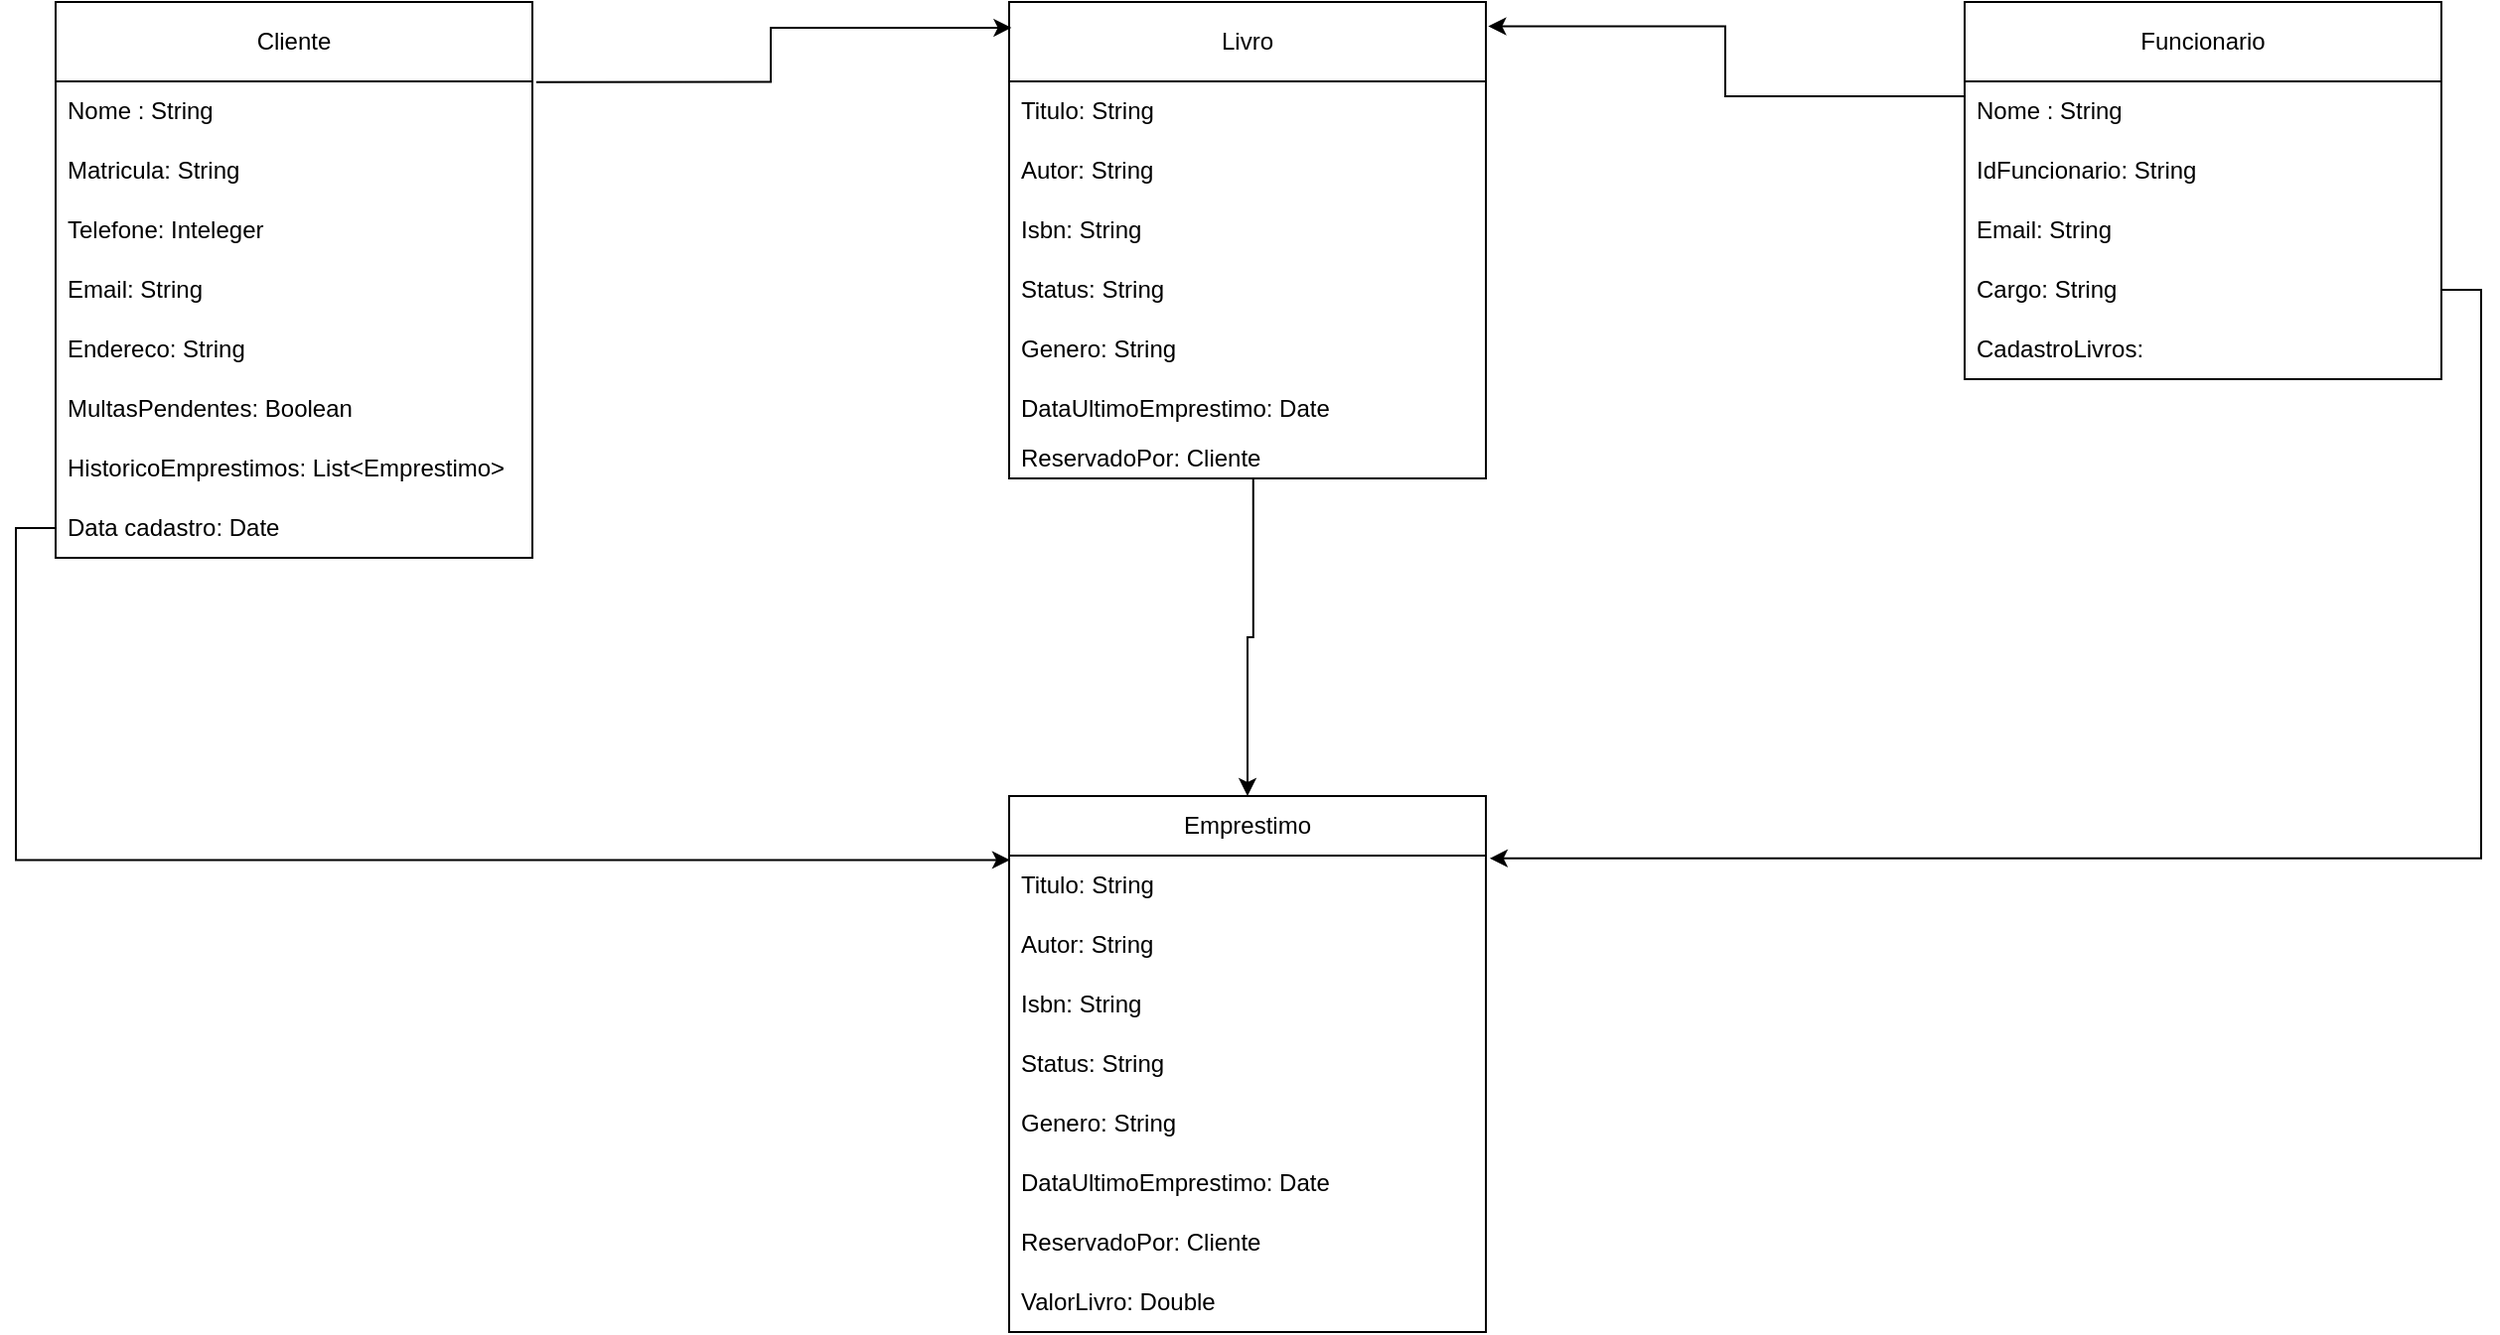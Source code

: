 <mxfile version="28.2.3">
  <diagram name="Página-1" id="cAiCee32Spz5GxGyyXjp">
    <mxGraphModel dx="1489" dy="814" grid="1" gridSize="10" guides="1" tooltips="1" connect="1" arrows="1" fold="1" page="1" pageScale="1" pageWidth="827" pageHeight="1169" math="0" shadow="0">
      <root>
        <mxCell id="0" />
        <mxCell id="1" parent="0" />
        <mxCell id="3L21-d3gpoZuH5gP7RXn-5" value="Cliente" style="swimlane;fontStyle=0;childLayout=stackLayout;horizontal=1;startSize=40;horizontalStack=0;resizeParent=1;resizeParentMax=0;resizeLast=0;collapsible=1;marginBottom=0;whiteSpace=wrap;html=1;" vertex="1" parent="1">
          <mxGeometry x="40" y="80" width="240" height="280" as="geometry" />
        </mxCell>
        <mxCell id="3L21-d3gpoZuH5gP7RXn-6" value="Nome : String" style="text;strokeColor=none;fillColor=none;align=left;verticalAlign=middle;spacingLeft=4;spacingRight=4;overflow=hidden;points=[[0,0.5],[1,0.5]];portConstraint=eastwest;rotatable=0;whiteSpace=wrap;html=1;" vertex="1" parent="3L21-d3gpoZuH5gP7RXn-5">
          <mxGeometry y="40" width="240" height="30" as="geometry" />
        </mxCell>
        <mxCell id="3L21-d3gpoZuH5gP7RXn-7" value="Matricula: String" style="text;strokeColor=none;fillColor=none;align=left;verticalAlign=middle;spacingLeft=4;spacingRight=4;overflow=hidden;points=[[0,0.5],[1,0.5]];portConstraint=eastwest;rotatable=0;whiteSpace=wrap;html=1;" vertex="1" parent="3L21-d3gpoZuH5gP7RXn-5">
          <mxGeometry y="70" width="240" height="30" as="geometry" />
        </mxCell>
        <mxCell id="3L21-d3gpoZuH5gP7RXn-8" value="Telefone: Inteleger" style="text;strokeColor=none;fillColor=none;align=left;verticalAlign=middle;spacingLeft=4;spacingRight=4;overflow=hidden;points=[[0,0.5],[1,0.5]];portConstraint=eastwest;rotatable=0;whiteSpace=wrap;html=1;" vertex="1" parent="3L21-d3gpoZuH5gP7RXn-5">
          <mxGeometry y="100" width="240" height="30" as="geometry" />
        </mxCell>
        <mxCell id="3L21-d3gpoZuH5gP7RXn-10" value="Email: String" style="text;strokeColor=none;fillColor=none;align=left;verticalAlign=middle;spacingLeft=4;spacingRight=4;overflow=hidden;points=[[0,0.5],[1,0.5]];portConstraint=eastwest;rotatable=0;whiteSpace=wrap;html=1;" vertex="1" parent="3L21-d3gpoZuH5gP7RXn-5">
          <mxGeometry y="130" width="240" height="30" as="geometry" />
        </mxCell>
        <mxCell id="3L21-d3gpoZuH5gP7RXn-11" value="Endereco: String" style="text;strokeColor=none;fillColor=none;align=left;verticalAlign=middle;spacingLeft=4;spacingRight=4;overflow=hidden;points=[[0,0.5],[1,0.5]];portConstraint=eastwest;rotatable=0;whiteSpace=wrap;html=1;" vertex="1" parent="3L21-d3gpoZuH5gP7RXn-5">
          <mxGeometry y="160" width="240" height="30" as="geometry" />
        </mxCell>
        <mxCell id="3L21-d3gpoZuH5gP7RXn-12" value="MultasPendentes: Boolean&amp;nbsp;" style="text;strokeColor=none;fillColor=none;align=left;verticalAlign=middle;spacingLeft=4;spacingRight=4;overflow=hidden;points=[[0,0.5],[1,0.5]];portConstraint=eastwest;rotatable=0;whiteSpace=wrap;html=1;" vertex="1" parent="3L21-d3gpoZuH5gP7RXn-5">
          <mxGeometry y="190" width="240" height="30" as="geometry" />
        </mxCell>
        <mxCell id="3L21-d3gpoZuH5gP7RXn-14" value="HistoricoEmprestimos: List&amp;lt;Emprestimo&amp;gt;" style="text;strokeColor=none;fillColor=none;align=left;verticalAlign=middle;spacingLeft=4;spacingRight=4;overflow=hidden;points=[[0,0.5],[1,0.5]];portConstraint=eastwest;rotatable=0;whiteSpace=wrap;html=1;" vertex="1" parent="3L21-d3gpoZuH5gP7RXn-5">
          <mxGeometry y="220" width="240" height="30" as="geometry" />
        </mxCell>
        <mxCell id="3L21-d3gpoZuH5gP7RXn-15" value="Data cadastro: Date" style="text;strokeColor=none;fillColor=none;align=left;verticalAlign=middle;spacingLeft=4;spacingRight=4;overflow=hidden;points=[[0,0.5],[1,0.5]];portConstraint=eastwest;rotatable=0;whiteSpace=wrap;html=1;" vertex="1" parent="3L21-d3gpoZuH5gP7RXn-5">
          <mxGeometry y="250" width="240" height="30" as="geometry" />
        </mxCell>
        <mxCell id="3L21-d3gpoZuH5gP7RXn-16" value="Livro" style="swimlane;fontStyle=0;childLayout=stackLayout;horizontal=1;startSize=40;horizontalStack=0;resizeParent=1;resizeParentMax=0;resizeLast=0;collapsible=1;marginBottom=0;whiteSpace=wrap;html=1;" vertex="1" parent="1">
          <mxGeometry x="520" y="80" width="240" height="240" as="geometry" />
        </mxCell>
        <mxCell id="3L21-d3gpoZuH5gP7RXn-17" value="Titulo: String" style="text;strokeColor=none;fillColor=none;align=left;verticalAlign=middle;spacingLeft=4;spacingRight=4;overflow=hidden;points=[[0,0.5],[1,0.5]];portConstraint=eastwest;rotatable=0;whiteSpace=wrap;html=1;" vertex="1" parent="3L21-d3gpoZuH5gP7RXn-16">
          <mxGeometry y="40" width="240" height="30" as="geometry" />
        </mxCell>
        <mxCell id="3L21-d3gpoZuH5gP7RXn-18" value="Autor: String" style="text;strokeColor=none;fillColor=none;align=left;verticalAlign=middle;spacingLeft=4;spacingRight=4;overflow=hidden;points=[[0,0.5],[1,0.5]];portConstraint=eastwest;rotatable=0;whiteSpace=wrap;html=1;" vertex="1" parent="3L21-d3gpoZuH5gP7RXn-16">
          <mxGeometry y="70" width="240" height="30" as="geometry" />
        </mxCell>
        <mxCell id="3L21-d3gpoZuH5gP7RXn-19" value="Isbn: String" style="text;strokeColor=none;fillColor=none;align=left;verticalAlign=middle;spacingLeft=4;spacingRight=4;overflow=hidden;points=[[0,0.5],[1,0.5]];portConstraint=eastwest;rotatable=0;whiteSpace=wrap;html=1;" vertex="1" parent="3L21-d3gpoZuH5gP7RXn-16">
          <mxGeometry y="100" width="240" height="30" as="geometry" />
        </mxCell>
        <mxCell id="3L21-d3gpoZuH5gP7RXn-20" value="Status: String" style="text;strokeColor=none;fillColor=none;align=left;verticalAlign=middle;spacingLeft=4;spacingRight=4;overflow=hidden;points=[[0,0.5],[1,0.5]];portConstraint=eastwest;rotatable=0;whiteSpace=wrap;html=1;" vertex="1" parent="3L21-d3gpoZuH5gP7RXn-16">
          <mxGeometry y="130" width="240" height="30" as="geometry" />
        </mxCell>
        <mxCell id="3L21-d3gpoZuH5gP7RXn-21" value="Genero: String" style="text;strokeColor=none;fillColor=none;align=left;verticalAlign=middle;spacingLeft=4;spacingRight=4;overflow=hidden;points=[[0,0.5],[1,0.5]];portConstraint=eastwest;rotatable=0;whiteSpace=wrap;html=1;" vertex="1" parent="3L21-d3gpoZuH5gP7RXn-16">
          <mxGeometry y="160" width="240" height="30" as="geometry" />
        </mxCell>
        <mxCell id="3L21-d3gpoZuH5gP7RXn-22" value="DataUltimoEmprestimo: Date" style="text;strokeColor=none;fillColor=none;align=left;verticalAlign=middle;spacingLeft=4;spacingRight=4;overflow=hidden;points=[[0,0.5],[1,0.5]];portConstraint=eastwest;rotatable=0;whiteSpace=wrap;html=1;" vertex="1" parent="3L21-d3gpoZuH5gP7RXn-16">
          <mxGeometry y="190" width="240" height="30" as="geometry" />
        </mxCell>
        <mxCell id="3L21-d3gpoZuH5gP7RXn-23" value="ReservadoPor: Cliente" style="text;strokeColor=none;fillColor=none;align=left;verticalAlign=middle;spacingLeft=4;spacingRight=4;overflow=hidden;points=[[0,0.5],[1,0.5]];portConstraint=eastwest;rotatable=0;whiteSpace=wrap;html=1;" vertex="1" parent="3L21-d3gpoZuH5gP7RXn-16">
          <mxGeometry y="220" width="240" height="20" as="geometry" />
        </mxCell>
        <mxCell id="3L21-d3gpoZuH5gP7RXn-33" value="Funcionario" style="swimlane;fontStyle=0;childLayout=stackLayout;horizontal=1;startSize=40;horizontalStack=0;resizeParent=1;resizeParentMax=0;resizeLast=0;collapsible=1;marginBottom=0;whiteSpace=wrap;html=1;" vertex="1" parent="1">
          <mxGeometry x="1001" y="80" width="240" height="190" as="geometry" />
        </mxCell>
        <mxCell id="3L21-d3gpoZuH5gP7RXn-34" value="Nome : String" style="text;strokeColor=none;fillColor=none;align=left;verticalAlign=middle;spacingLeft=4;spacingRight=4;overflow=hidden;points=[[0,0.5],[1,0.5]];portConstraint=eastwest;rotatable=0;whiteSpace=wrap;html=1;" vertex="1" parent="3L21-d3gpoZuH5gP7RXn-33">
          <mxGeometry y="40" width="240" height="30" as="geometry" />
        </mxCell>
        <mxCell id="3L21-d3gpoZuH5gP7RXn-35" value="IdFuncionario: String" style="text;strokeColor=none;fillColor=none;align=left;verticalAlign=middle;spacingLeft=4;spacingRight=4;overflow=hidden;points=[[0,0.5],[1,0.5]];portConstraint=eastwest;rotatable=0;whiteSpace=wrap;html=1;" vertex="1" parent="3L21-d3gpoZuH5gP7RXn-33">
          <mxGeometry y="70" width="240" height="30" as="geometry" />
        </mxCell>
        <mxCell id="3L21-d3gpoZuH5gP7RXn-37" value="Email: String" style="text;strokeColor=none;fillColor=none;align=left;verticalAlign=middle;spacingLeft=4;spacingRight=4;overflow=hidden;points=[[0,0.5],[1,0.5]];portConstraint=eastwest;rotatable=0;whiteSpace=wrap;html=1;" vertex="1" parent="3L21-d3gpoZuH5gP7RXn-33">
          <mxGeometry y="100" width="240" height="30" as="geometry" />
        </mxCell>
        <mxCell id="3L21-d3gpoZuH5gP7RXn-41" value="Cargo: String" style="text;strokeColor=none;fillColor=none;align=left;verticalAlign=middle;spacingLeft=4;spacingRight=4;overflow=hidden;points=[[0,0.5],[1,0.5]];portConstraint=eastwest;rotatable=0;whiteSpace=wrap;html=1;" vertex="1" parent="3L21-d3gpoZuH5gP7RXn-33">
          <mxGeometry y="130" width="240" height="30" as="geometry" />
        </mxCell>
        <mxCell id="3L21-d3gpoZuH5gP7RXn-55" value="CadastroLivros:&amp;nbsp;" style="text;strokeColor=none;fillColor=none;align=left;verticalAlign=middle;spacingLeft=4;spacingRight=4;overflow=hidden;points=[[0,0.5],[1,0.5]];portConstraint=eastwest;rotatable=0;whiteSpace=wrap;html=1;" vertex="1" parent="3L21-d3gpoZuH5gP7RXn-33">
          <mxGeometry y="160" width="240" height="30" as="geometry" />
        </mxCell>
        <mxCell id="3L21-d3gpoZuH5gP7RXn-42" value="Emprestimo" style="swimlane;fontStyle=0;childLayout=stackLayout;horizontal=1;startSize=30;horizontalStack=0;resizeParent=1;resizeParentMax=0;resizeLast=0;collapsible=1;marginBottom=0;whiteSpace=wrap;html=1;" vertex="1" parent="1">
          <mxGeometry x="520" y="480" width="240" height="270" as="geometry" />
        </mxCell>
        <mxCell id="3L21-d3gpoZuH5gP7RXn-43" value="Titulo: String" style="text;strokeColor=none;fillColor=none;align=left;verticalAlign=middle;spacingLeft=4;spacingRight=4;overflow=hidden;points=[[0,0.5],[1,0.5]];portConstraint=eastwest;rotatable=0;whiteSpace=wrap;html=1;" vertex="1" parent="3L21-d3gpoZuH5gP7RXn-42">
          <mxGeometry y="30" width="240" height="30" as="geometry" />
        </mxCell>
        <mxCell id="3L21-d3gpoZuH5gP7RXn-44" value="Autor: String" style="text;strokeColor=none;fillColor=none;align=left;verticalAlign=middle;spacingLeft=4;spacingRight=4;overflow=hidden;points=[[0,0.5],[1,0.5]];portConstraint=eastwest;rotatable=0;whiteSpace=wrap;html=1;" vertex="1" parent="3L21-d3gpoZuH5gP7RXn-42">
          <mxGeometry y="60" width="240" height="30" as="geometry" />
        </mxCell>
        <mxCell id="3L21-d3gpoZuH5gP7RXn-45" value="Isbn: String" style="text;strokeColor=none;fillColor=none;align=left;verticalAlign=middle;spacingLeft=4;spacingRight=4;overflow=hidden;points=[[0,0.5],[1,0.5]];portConstraint=eastwest;rotatable=0;whiteSpace=wrap;html=1;" vertex="1" parent="3L21-d3gpoZuH5gP7RXn-42">
          <mxGeometry y="90" width="240" height="30" as="geometry" />
        </mxCell>
        <mxCell id="3L21-d3gpoZuH5gP7RXn-46" value="Status: String" style="text;strokeColor=none;fillColor=none;align=left;verticalAlign=middle;spacingLeft=4;spacingRight=4;overflow=hidden;points=[[0,0.5],[1,0.5]];portConstraint=eastwest;rotatable=0;whiteSpace=wrap;html=1;" vertex="1" parent="3L21-d3gpoZuH5gP7RXn-42">
          <mxGeometry y="120" width="240" height="30" as="geometry" />
        </mxCell>
        <mxCell id="3L21-d3gpoZuH5gP7RXn-47" value="Genero: String" style="text;strokeColor=none;fillColor=none;align=left;verticalAlign=middle;spacingLeft=4;spacingRight=4;overflow=hidden;points=[[0,0.5],[1,0.5]];portConstraint=eastwest;rotatable=0;whiteSpace=wrap;html=1;" vertex="1" parent="3L21-d3gpoZuH5gP7RXn-42">
          <mxGeometry y="150" width="240" height="30" as="geometry" />
        </mxCell>
        <mxCell id="3L21-d3gpoZuH5gP7RXn-48" value="DataUltimoEmprestimo: Date" style="text;strokeColor=none;fillColor=none;align=left;verticalAlign=middle;spacingLeft=4;spacingRight=4;overflow=hidden;points=[[0,0.5],[1,0.5]];portConstraint=eastwest;rotatable=0;whiteSpace=wrap;html=1;" vertex="1" parent="3L21-d3gpoZuH5gP7RXn-42">
          <mxGeometry y="180" width="240" height="30" as="geometry" />
        </mxCell>
        <mxCell id="3L21-d3gpoZuH5gP7RXn-49" value="ReservadoPor: Cliente" style="text;strokeColor=none;fillColor=none;align=left;verticalAlign=middle;spacingLeft=4;spacingRight=4;overflow=hidden;points=[[0,0.5],[1,0.5]];portConstraint=eastwest;rotatable=0;whiteSpace=wrap;html=1;" vertex="1" parent="3L21-d3gpoZuH5gP7RXn-42">
          <mxGeometry y="210" width="240" height="30" as="geometry" />
        </mxCell>
        <mxCell id="3L21-d3gpoZuH5gP7RXn-57" value="ValorLivro: Double" style="text;strokeColor=none;fillColor=none;align=left;verticalAlign=middle;spacingLeft=4;spacingRight=4;overflow=hidden;points=[[0,0.5],[1,0.5]];portConstraint=eastwest;rotatable=0;whiteSpace=wrap;html=1;" vertex="1" parent="3L21-d3gpoZuH5gP7RXn-42">
          <mxGeometry y="240" width="240" height="30" as="geometry" />
        </mxCell>
        <mxCell id="3L21-d3gpoZuH5gP7RXn-51" style="edgeStyle=orthogonalEdgeStyle;rounded=0;orthogonalLoop=1;jettySize=auto;html=1;exitX=0;exitY=0.25;exitDx=0;exitDy=0;entryX=1.005;entryY=0.051;entryDx=0;entryDy=0;entryPerimeter=0;" edge="1" parent="1" source="3L21-d3gpoZuH5gP7RXn-33" target="3L21-d3gpoZuH5gP7RXn-16">
          <mxGeometry relative="1" as="geometry" />
        </mxCell>
        <mxCell id="3L21-d3gpoZuH5gP7RXn-52" style="edgeStyle=orthogonalEdgeStyle;rounded=0;orthogonalLoop=1;jettySize=auto;html=1;exitX=1;exitY=0.5;exitDx=0;exitDy=0;entryX=1.008;entryY=0.047;entryDx=0;entryDy=0;entryPerimeter=0;" edge="1" parent="1" source="3L21-d3gpoZuH5gP7RXn-41" target="3L21-d3gpoZuH5gP7RXn-43">
          <mxGeometry relative="1" as="geometry" />
        </mxCell>
        <mxCell id="3L21-d3gpoZuH5gP7RXn-53" style="edgeStyle=orthogonalEdgeStyle;rounded=0;orthogonalLoop=1;jettySize=auto;html=1;exitX=1.008;exitY=0.144;exitDx=0;exitDy=0;entryX=0.005;entryY=0.054;entryDx=0;entryDy=0;entryPerimeter=0;exitPerimeter=0;" edge="1" parent="1" source="3L21-d3gpoZuH5gP7RXn-5" target="3L21-d3gpoZuH5gP7RXn-16">
          <mxGeometry relative="1" as="geometry" />
        </mxCell>
        <mxCell id="3L21-d3gpoZuH5gP7RXn-54" style="edgeStyle=orthogonalEdgeStyle;rounded=0;orthogonalLoop=1;jettySize=auto;html=1;exitX=0;exitY=0.5;exitDx=0;exitDy=0;entryX=0.002;entryY=0.073;entryDx=0;entryDy=0;entryPerimeter=0;" edge="1" parent="1" source="3L21-d3gpoZuH5gP7RXn-15" target="3L21-d3gpoZuH5gP7RXn-43">
          <mxGeometry relative="1" as="geometry" />
        </mxCell>
        <mxCell id="3L21-d3gpoZuH5gP7RXn-56" style="edgeStyle=orthogonalEdgeStyle;rounded=0;orthogonalLoop=1;jettySize=auto;html=1;entryX=0.5;entryY=0;entryDx=0;entryDy=0;exitX=0.512;exitY=1.01;exitDx=0;exitDy=0;exitPerimeter=0;" edge="1" parent="1" source="3L21-d3gpoZuH5gP7RXn-23" target="3L21-d3gpoZuH5gP7RXn-42">
          <mxGeometry relative="1" as="geometry">
            <mxPoint x="640" y="330" as="sourcePoint" />
          </mxGeometry>
        </mxCell>
      </root>
    </mxGraphModel>
  </diagram>
</mxfile>
